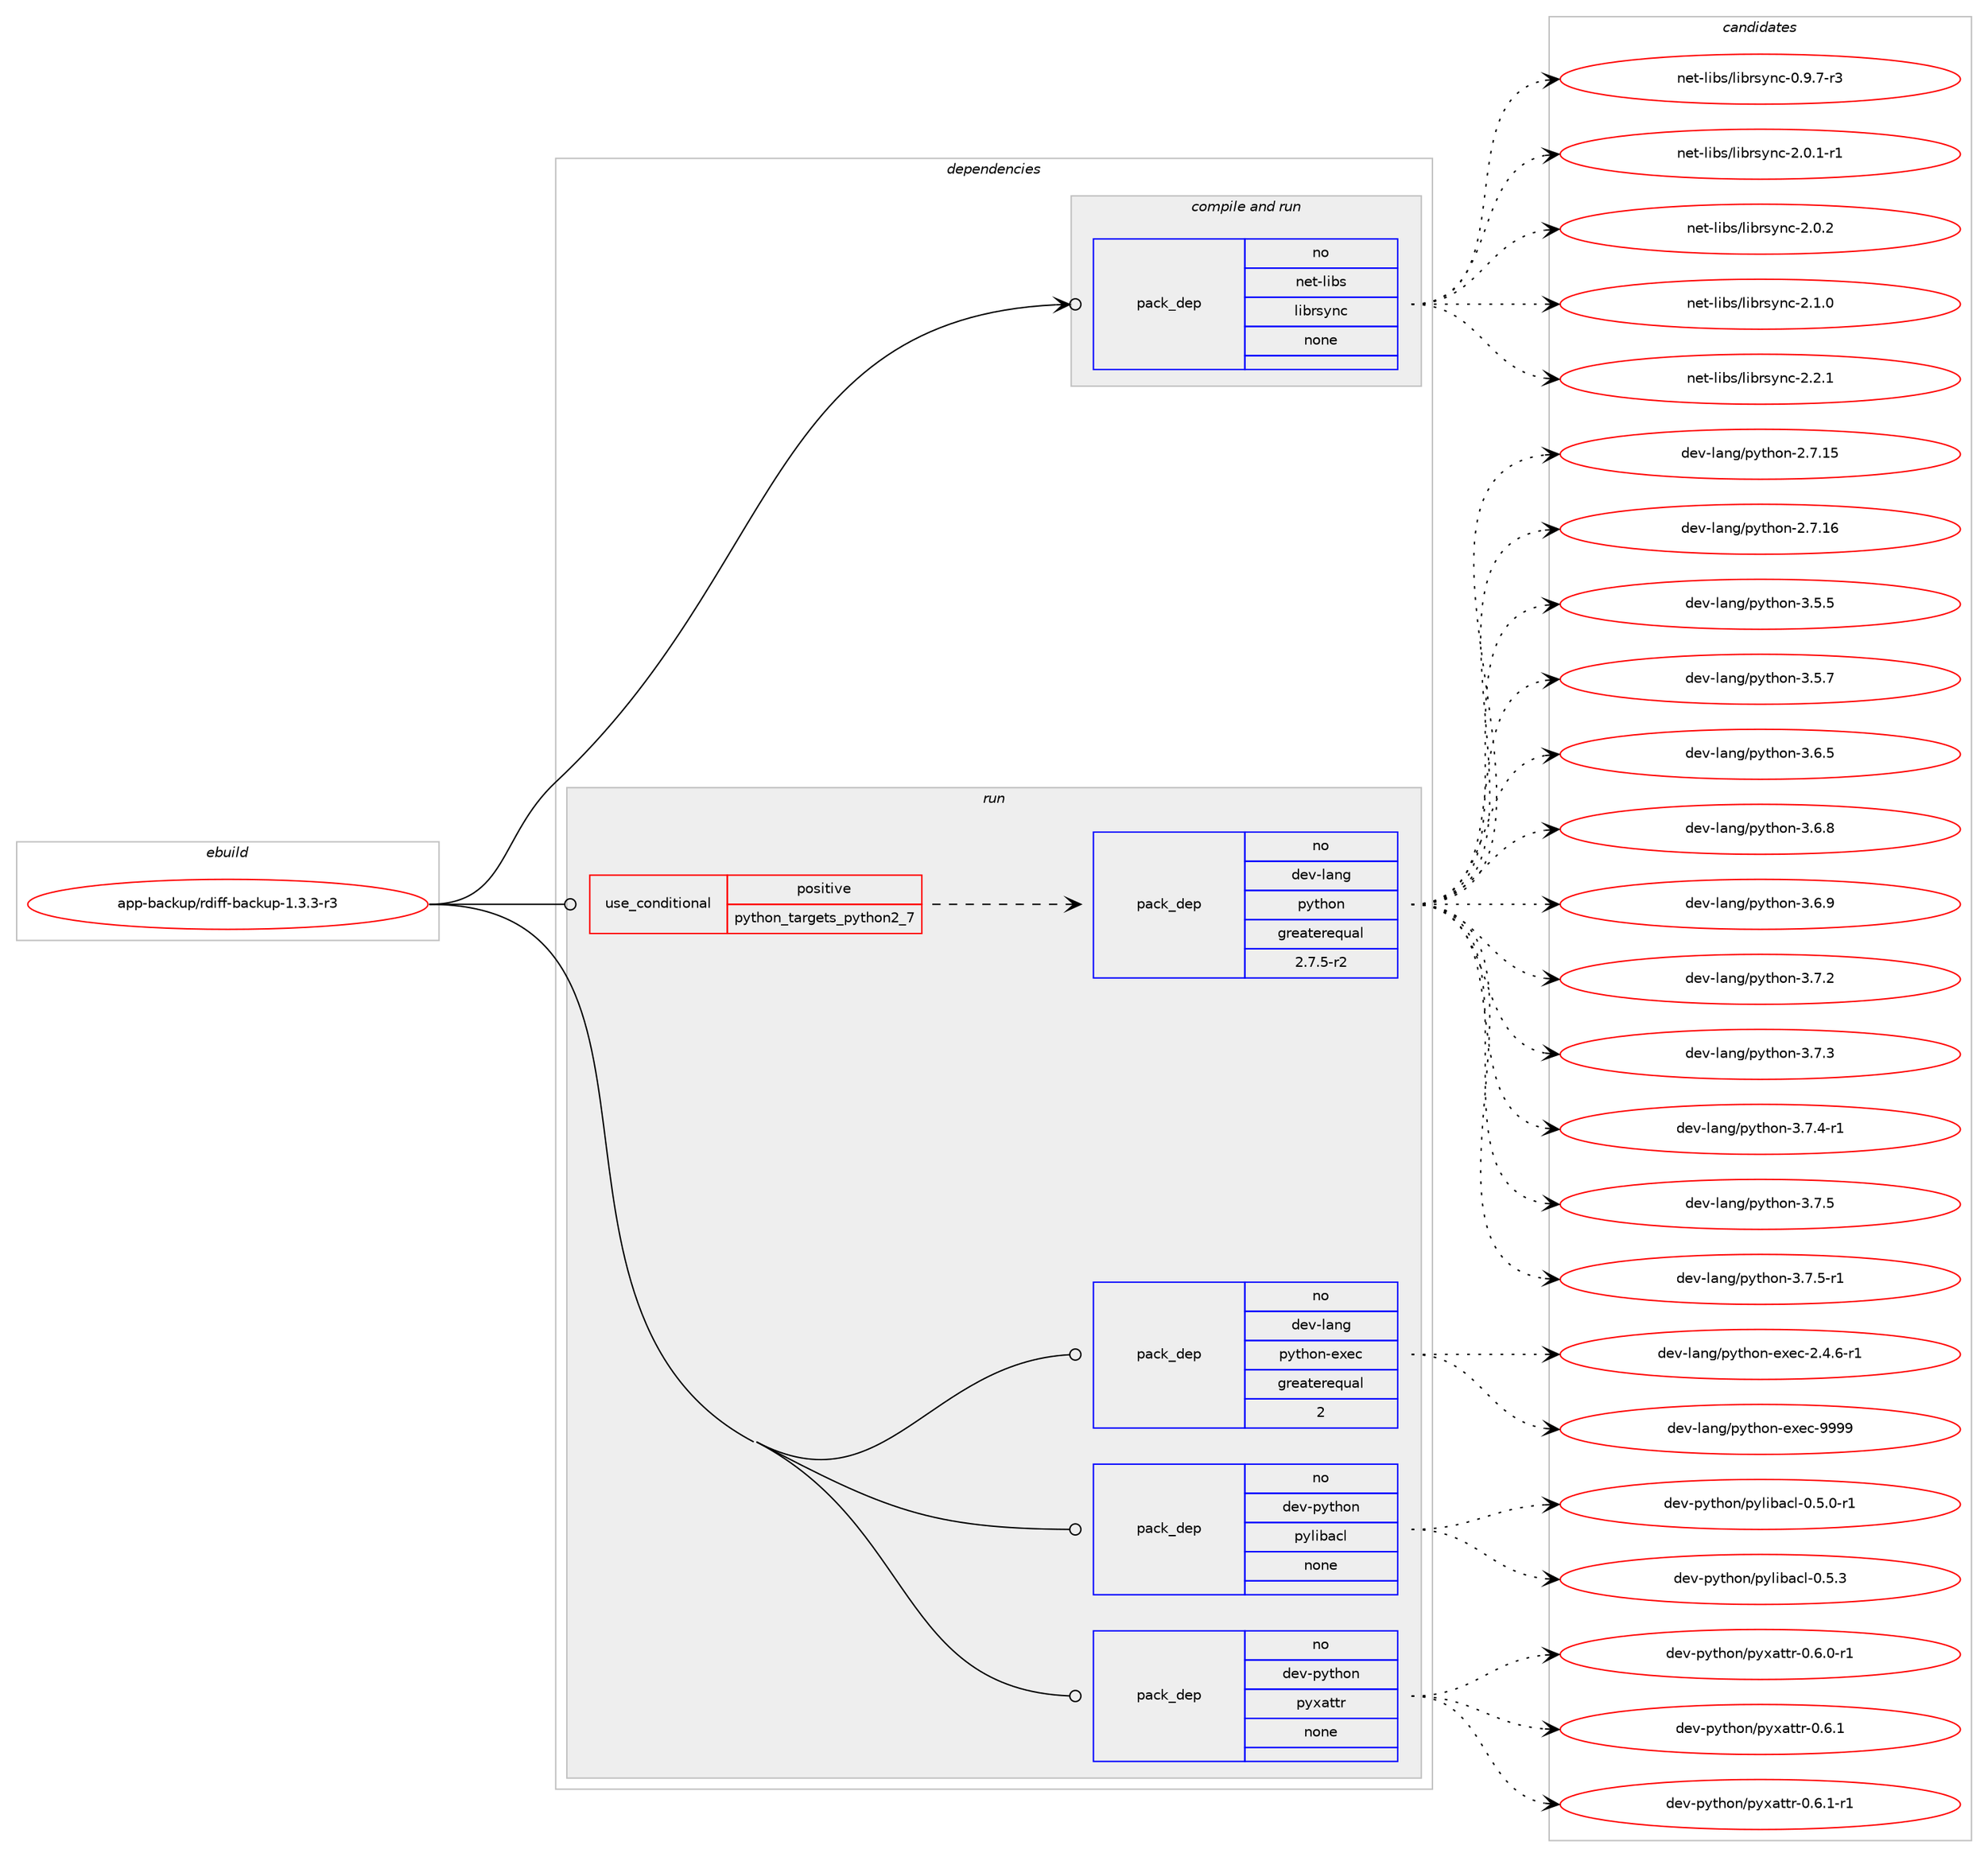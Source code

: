digraph prolog {

# *************
# Graph options
# *************

newrank=true;
concentrate=true;
compound=true;
graph [rankdir=LR,fontname=Helvetica,fontsize=10,ranksep=1.5];#, ranksep=2.5, nodesep=0.2];
edge  [arrowhead=vee];
node  [fontname=Helvetica,fontsize=10];

# **********
# The ebuild
# **********

subgraph cluster_leftcol {
color=gray;
rank=same;
label=<<i>ebuild</i>>;
id [label="app-backup/rdiff-backup-1.3.3-r3", color=red, width=4, href="../app-backup/rdiff-backup-1.3.3-r3.svg"];
}

# ****************
# The dependencies
# ****************

subgraph cluster_midcol {
color=gray;
label=<<i>dependencies</i>>;
subgraph cluster_compile {
fillcolor="#eeeeee";
style=filled;
label=<<i>compile</i>>;
}
subgraph cluster_compileandrun {
fillcolor="#eeeeee";
style=filled;
label=<<i>compile and run</i>>;
subgraph pack353057 {
dependency475086 [label=<<TABLE BORDER="0" CELLBORDER="1" CELLSPACING="0" CELLPADDING="4" WIDTH="220"><TR><TD ROWSPAN="6" CELLPADDING="30">pack_dep</TD></TR><TR><TD WIDTH="110">no</TD></TR><TR><TD>net-libs</TD></TR><TR><TD>librsync</TD></TR><TR><TD>none</TD></TR><TR><TD></TD></TR></TABLE>>, shape=none, color=blue];
}
id:e -> dependency475086:w [weight=20,style="solid",arrowhead="odotvee"];
}
subgraph cluster_run {
fillcolor="#eeeeee";
style=filled;
label=<<i>run</i>>;
subgraph cond113403 {
dependency475087 [label=<<TABLE BORDER="0" CELLBORDER="1" CELLSPACING="0" CELLPADDING="4"><TR><TD ROWSPAN="3" CELLPADDING="10">use_conditional</TD></TR><TR><TD>positive</TD></TR><TR><TD>python_targets_python2_7</TD></TR></TABLE>>, shape=none, color=red];
subgraph pack353058 {
dependency475088 [label=<<TABLE BORDER="0" CELLBORDER="1" CELLSPACING="0" CELLPADDING="4" WIDTH="220"><TR><TD ROWSPAN="6" CELLPADDING="30">pack_dep</TD></TR><TR><TD WIDTH="110">no</TD></TR><TR><TD>dev-lang</TD></TR><TR><TD>python</TD></TR><TR><TD>greaterequal</TD></TR><TR><TD>2.7.5-r2</TD></TR></TABLE>>, shape=none, color=blue];
}
dependency475087:e -> dependency475088:w [weight=20,style="dashed",arrowhead="vee"];
}
id:e -> dependency475087:w [weight=20,style="solid",arrowhead="odot"];
subgraph pack353059 {
dependency475089 [label=<<TABLE BORDER="0" CELLBORDER="1" CELLSPACING="0" CELLPADDING="4" WIDTH="220"><TR><TD ROWSPAN="6" CELLPADDING="30">pack_dep</TD></TR><TR><TD WIDTH="110">no</TD></TR><TR><TD>dev-lang</TD></TR><TR><TD>python-exec</TD></TR><TR><TD>greaterequal</TD></TR><TR><TD>2</TD></TR></TABLE>>, shape=none, color=blue];
}
id:e -> dependency475089:w [weight=20,style="solid",arrowhead="odot"];
subgraph pack353060 {
dependency475090 [label=<<TABLE BORDER="0" CELLBORDER="1" CELLSPACING="0" CELLPADDING="4" WIDTH="220"><TR><TD ROWSPAN="6" CELLPADDING="30">pack_dep</TD></TR><TR><TD WIDTH="110">no</TD></TR><TR><TD>dev-python</TD></TR><TR><TD>pylibacl</TD></TR><TR><TD>none</TD></TR><TR><TD></TD></TR></TABLE>>, shape=none, color=blue];
}
id:e -> dependency475090:w [weight=20,style="solid",arrowhead="odot"];
subgraph pack353061 {
dependency475091 [label=<<TABLE BORDER="0" CELLBORDER="1" CELLSPACING="0" CELLPADDING="4" WIDTH="220"><TR><TD ROWSPAN="6" CELLPADDING="30">pack_dep</TD></TR><TR><TD WIDTH="110">no</TD></TR><TR><TD>dev-python</TD></TR><TR><TD>pyxattr</TD></TR><TR><TD>none</TD></TR><TR><TD></TD></TR></TABLE>>, shape=none, color=blue];
}
id:e -> dependency475091:w [weight=20,style="solid",arrowhead="odot"];
}
}

# **************
# The candidates
# **************

subgraph cluster_choices {
rank=same;
color=gray;
label=<<i>candidates</i>>;

subgraph choice353057 {
color=black;
nodesep=1;
choice11010111645108105981154710810598114115121110994548465746554511451 [label="net-libs/librsync-0.9.7-r3", color=red, width=4,href="../net-libs/librsync-0.9.7-r3.svg"];
choice11010111645108105981154710810598114115121110994550464846494511449 [label="net-libs/librsync-2.0.1-r1", color=red, width=4,href="../net-libs/librsync-2.0.1-r1.svg"];
choice1101011164510810598115471081059811411512111099455046484650 [label="net-libs/librsync-2.0.2", color=red, width=4,href="../net-libs/librsync-2.0.2.svg"];
choice1101011164510810598115471081059811411512111099455046494648 [label="net-libs/librsync-2.1.0", color=red, width=4,href="../net-libs/librsync-2.1.0.svg"];
choice1101011164510810598115471081059811411512111099455046504649 [label="net-libs/librsync-2.2.1", color=red, width=4,href="../net-libs/librsync-2.2.1.svg"];
dependency475086:e -> choice11010111645108105981154710810598114115121110994548465746554511451:w [style=dotted,weight="100"];
dependency475086:e -> choice11010111645108105981154710810598114115121110994550464846494511449:w [style=dotted,weight="100"];
dependency475086:e -> choice1101011164510810598115471081059811411512111099455046484650:w [style=dotted,weight="100"];
dependency475086:e -> choice1101011164510810598115471081059811411512111099455046494648:w [style=dotted,weight="100"];
dependency475086:e -> choice1101011164510810598115471081059811411512111099455046504649:w [style=dotted,weight="100"];
}
subgraph choice353058 {
color=black;
nodesep=1;
choice10010111845108971101034711212111610411111045504655464953 [label="dev-lang/python-2.7.15", color=red, width=4,href="../dev-lang/python-2.7.15.svg"];
choice10010111845108971101034711212111610411111045504655464954 [label="dev-lang/python-2.7.16", color=red, width=4,href="../dev-lang/python-2.7.16.svg"];
choice100101118451089711010347112121116104111110455146534653 [label="dev-lang/python-3.5.5", color=red, width=4,href="../dev-lang/python-3.5.5.svg"];
choice100101118451089711010347112121116104111110455146534655 [label="dev-lang/python-3.5.7", color=red, width=4,href="../dev-lang/python-3.5.7.svg"];
choice100101118451089711010347112121116104111110455146544653 [label="dev-lang/python-3.6.5", color=red, width=4,href="../dev-lang/python-3.6.5.svg"];
choice100101118451089711010347112121116104111110455146544656 [label="dev-lang/python-3.6.8", color=red, width=4,href="../dev-lang/python-3.6.8.svg"];
choice100101118451089711010347112121116104111110455146544657 [label="dev-lang/python-3.6.9", color=red, width=4,href="../dev-lang/python-3.6.9.svg"];
choice100101118451089711010347112121116104111110455146554650 [label="dev-lang/python-3.7.2", color=red, width=4,href="../dev-lang/python-3.7.2.svg"];
choice100101118451089711010347112121116104111110455146554651 [label="dev-lang/python-3.7.3", color=red, width=4,href="../dev-lang/python-3.7.3.svg"];
choice1001011184510897110103471121211161041111104551465546524511449 [label="dev-lang/python-3.7.4-r1", color=red, width=4,href="../dev-lang/python-3.7.4-r1.svg"];
choice100101118451089711010347112121116104111110455146554653 [label="dev-lang/python-3.7.5", color=red, width=4,href="../dev-lang/python-3.7.5.svg"];
choice1001011184510897110103471121211161041111104551465546534511449 [label="dev-lang/python-3.7.5-r1", color=red, width=4,href="../dev-lang/python-3.7.5-r1.svg"];
dependency475088:e -> choice10010111845108971101034711212111610411111045504655464953:w [style=dotted,weight="100"];
dependency475088:e -> choice10010111845108971101034711212111610411111045504655464954:w [style=dotted,weight="100"];
dependency475088:e -> choice100101118451089711010347112121116104111110455146534653:w [style=dotted,weight="100"];
dependency475088:e -> choice100101118451089711010347112121116104111110455146534655:w [style=dotted,weight="100"];
dependency475088:e -> choice100101118451089711010347112121116104111110455146544653:w [style=dotted,weight="100"];
dependency475088:e -> choice100101118451089711010347112121116104111110455146544656:w [style=dotted,weight="100"];
dependency475088:e -> choice100101118451089711010347112121116104111110455146544657:w [style=dotted,weight="100"];
dependency475088:e -> choice100101118451089711010347112121116104111110455146554650:w [style=dotted,weight="100"];
dependency475088:e -> choice100101118451089711010347112121116104111110455146554651:w [style=dotted,weight="100"];
dependency475088:e -> choice1001011184510897110103471121211161041111104551465546524511449:w [style=dotted,weight="100"];
dependency475088:e -> choice100101118451089711010347112121116104111110455146554653:w [style=dotted,weight="100"];
dependency475088:e -> choice1001011184510897110103471121211161041111104551465546534511449:w [style=dotted,weight="100"];
}
subgraph choice353059 {
color=black;
nodesep=1;
choice10010111845108971101034711212111610411111045101120101994550465246544511449 [label="dev-lang/python-exec-2.4.6-r1", color=red, width=4,href="../dev-lang/python-exec-2.4.6-r1.svg"];
choice10010111845108971101034711212111610411111045101120101994557575757 [label="dev-lang/python-exec-9999", color=red, width=4,href="../dev-lang/python-exec-9999.svg"];
dependency475089:e -> choice10010111845108971101034711212111610411111045101120101994550465246544511449:w [style=dotted,weight="100"];
dependency475089:e -> choice10010111845108971101034711212111610411111045101120101994557575757:w [style=dotted,weight="100"];
}
subgraph choice353060 {
color=black;
nodesep=1;
choice10010111845112121116104111110471121211081059897991084548465346484511449 [label="dev-python/pylibacl-0.5.0-r1", color=red, width=4,href="../dev-python/pylibacl-0.5.0-r1.svg"];
choice1001011184511212111610411111047112121108105989799108454846534651 [label="dev-python/pylibacl-0.5.3", color=red, width=4,href="../dev-python/pylibacl-0.5.3.svg"];
dependency475090:e -> choice10010111845112121116104111110471121211081059897991084548465346484511449:w [style=dotted,weight="100"];
dependency475090:e -> choice1001011184511212111610411111047112121108105989799108454846534651:w [style=dotted,weight="100"];
}
subgraph choice353061 {
color=black;
nodesep=1;
choice1001011184511212111610411111047112121120971161161144548465446484511449 [label="dev-python/pyxattr-0.6.0-r1", color=red, width=4,href="../dev-python/pyxattr-0.6.0-r1.svg"];
choice100101118451121211161041111104711212112097116116114454846544649 [label="dev-python/pyxattr-0.6.1", color=red, width=4,href="../dev-python/pyxattr-0.6.1.svg"];
choice1001011184511212111610411111047112121120971161161144548465446494511449 [label="dev-python/pyxattr-0.6.1-r1", color=red, width=4,href="../dev-python/pyxattr-0.6.1-r1.svg"];
dependency475091:e -> choice1001011184511212111610411111047112121120971161161144548465446484511449:w [style=dotted,weight="100"];
dependency475091:e -> choice100101118451121211161041111104711212112097116116114454846544649:w [style=dotted,weight="100"];
dependency475091:e -> choice1001011184511212111610411111047112121120971161161144548465446494511449:w [style=dotted,weight="100"];
}
}

}
